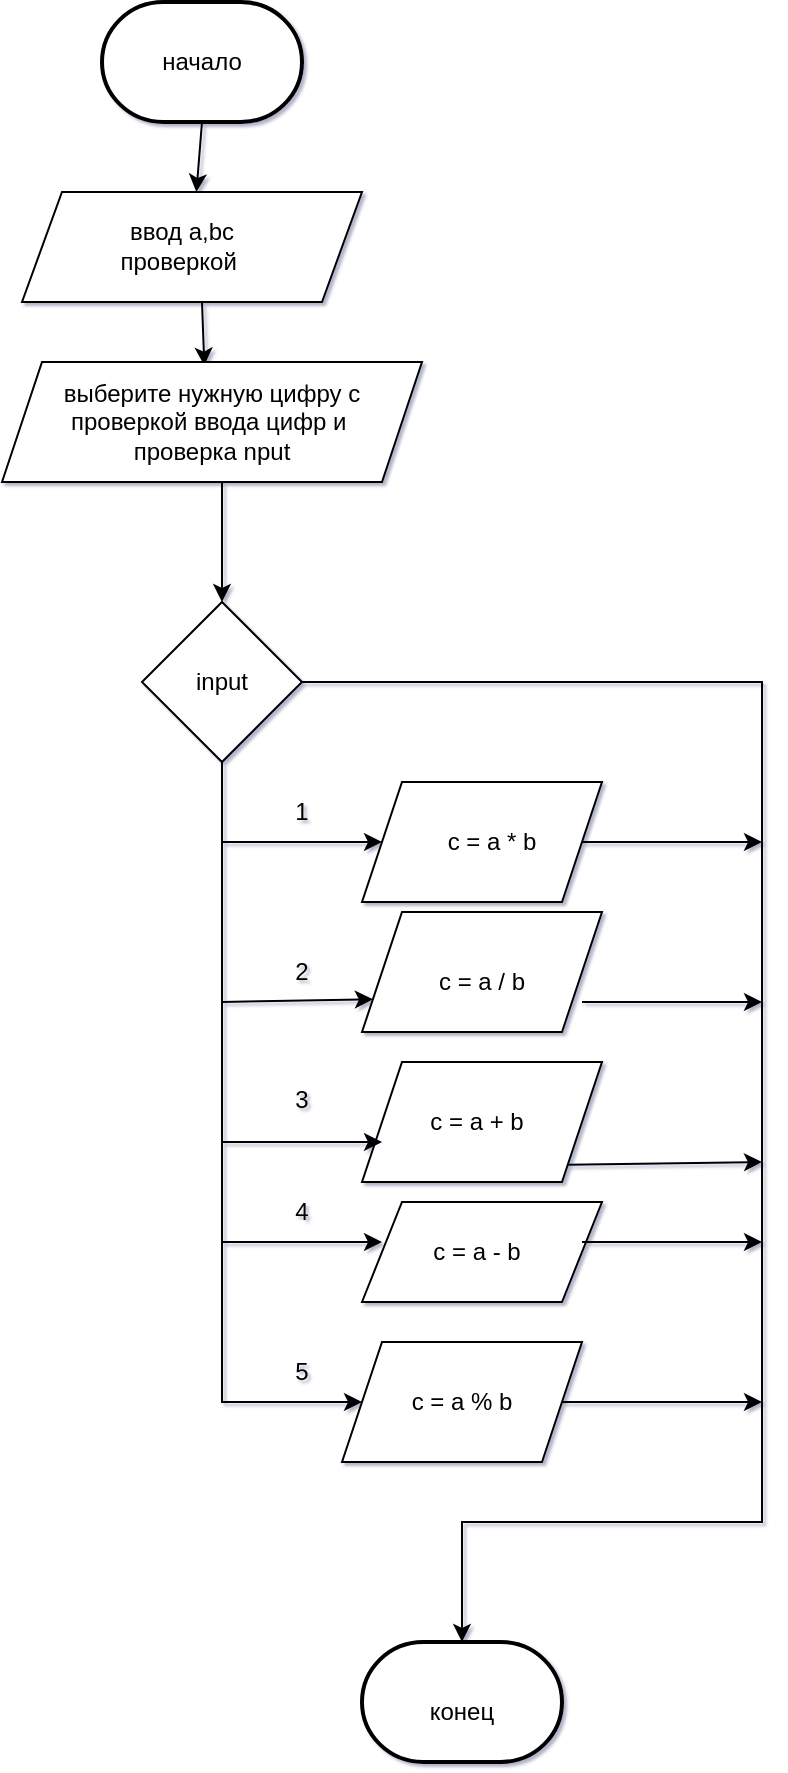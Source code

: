 <mxfile version="20.3.0" type="device"><diagram id="C5RBs43oDa-KdzZeNtuy" name="Page-1"><mxGraphModel dx="924" dy="781" grid="1" gridSize="10" guides="1" tooltips="1" connect="1" arrows="1" fold="1" page="1" pageScale="1" pageWidth="827" pageHeight="1169" math="0" shadow="1"><root><mxCell id="WIyWlLk6GJQsqaUBKTNV-0"/><mxCell id="WIyWlLk6GJQsqaUBKTNV-1" parent="WIyWlLk6GJQsqaUBKTNV-0"/><mxCell id="S0nZ6V1vKjC60AUOystu-18" style="edgeStyle=none;rounded=0;orthogonalLoop=1;jettySize=auto;html=1;exitX=0.5;exitY=1;exitDx=0;exitDy=0;exitPerimeter=0;" edge="1" parent="WIyWlLk6GJQsqaUBKTNV-1" source="S0nZ6V1vKjC60AUOystu-2" target="S0nZ6V1vKjC60AUOystu-14"><mxGeometry relative="1" as="geometry"/></mxCell><mxCell id="S0nZ6V1vKjC60AUOystu-2" value="" style="strokeWidth=2;html=1;shape=mxgraph.flowchart.terminator;whiteSpace=wrap;" vertex="1" parent="WIyWlLk6GJQsqaUBKTNV-1"><mxGeometry x="380" y="20" width="100" height="60" as="geometry"/></mxCell><mxCell id="S0nZ6V1vKjC60AUOystu-4" value="начало" style="text;html=1;strokeColor=none;fillColor=none;align=center;verticalAlign=middle;whiteSpace=wrap;rounded=0;" vertex="1" parent="WIyWlLk6GJQsqaUBKTNV-1"><mxGeometry x="400" y="30" width="60" height="40" as="geometry"/></mxCell><mxCell id="S0nZ6V1vKjC60AUOystu-10" value="Text" style="text;html=1;strokeColor=none;fillColor=none;align=center;verticalAlign=middle;whiteSpace=wrap;rounded=0;" vertex="1" parent="WIyWlLk6GJQsqaUBKTNV-1"><mxGeometry x="400" y="125" width="60" height="30" as="geometry"/></mxCell><mxCell id="S0nZ6V1vKjC60AUOystu-14" value="" style="shape=parallelogram;perimeter=parallelogramPerimeter;whiteSpace=wrap;html=1;fixedSize=1;" vertex="1" parent="WIyWlLk6GJQsqaUBKTNV-1"><mxGeometry x="340" y="115" width="170" height="55" as="geometry"/></mxCell><mxCell id="S0nZ6V1vKjC60AUOystu-47" style="edgeStyle=none;rounded=0;orthogonalLoop=1;jettySize=auto;html=1;exitX=0.5;exitY=1;exitDx=0;exitDy=0;entryX=0.593;entryY=0.03;entryDx=0;entryDy=0;entryPerimeter=0;" edge="1" parent="WIyWlLk6GJQsqaUBKTNV-1"><mxGeometry relative="1" as="geometry"><mxPoint x="430.0" y="170" as="sourcePoint"/><mxPoint x="431.16" y="201.8" as="targetPoint"/></mxGeometry></mxCell><mxCell id="S0nZ6V1vKjC60AUOystu-90" value="ввод a,bс проверкой&amp;nbsp;" style="text;html=1;strokeColor=none;fillColor=none;align=center;verticalAlign=middle;whiteSpace=wrap;rounded=0;" vertex="1" parent="WIyWlLk6GJQsqaUBKTNV-1"><mxGeometry x="390" y="127" width="60" height="30" as="geometry"/></mxCell><mxCell id="S0nZ6V1vKjC60AUOystu-94" style="edgeStyle=none;rounded=0;orthogonalLoop=1;jettySize=auto;html=1;entryX=0.5;entryY=0;entryDx=0;entryDy=0;" edge="1" parent="WIyWlLk6GJQsqaUBKTNV-1" target="S0nZ6V1vKjC60AUOystu-98"><mxGeometry relative="1" as="geometry"><mxPoint x="440" y="310" as="targetPoint"/><mxPoint x="440" y="260" as="sourcePoint"/><Array as="points"><mxPoint x="440" y="280"/></Array></mxGeometry></mxCell><mxCell id="S0nZ6V1vKjC60AUOystu-91" value="" style="shape=parallelogram;perimeter=parallelogramPerimeter;whiteSpace=wrap;html=1;fixedSize=1;" vertex="1" parent="WIyWlLk6GJQsqaUBKTNV-1"><mxGeometry x="330" y="200" width="210" height="60" as="geometry"/></mxCell><mxCell id="S0nZ6V1vKjC60AUOystu-95" value="выберите нужную цифру с проверкой ввода цифр и&amp;nbsp; проверка nput" style="text;html=1;strokeColor=none;fillColor=none;align=center;verticalAlign=middle;whiteSpace=wrap;rounded=0;" vertex="1" parent="WIyWlLk6GJQsqaUBKTNV-1"><mxGeometry x="350" y="197.5" width="170" height="65" as="geometry"/></mxCell><mxCell id="S0nZ6V1vKjC60AUOystu-98" value="" style="rhombus;whiteSpace=wrap;html=1;" vertex="1" parent="WIyWlLk6GJQsqaUBKTNV-1"><mxGeometry x="400" y="320" width="80" height="80" as="geometry"/></mxCell><mxCell id="S0nZ6V1vKjC60AUOystu-121" style="edgeStyle=orthogonalEdgeStyle;rounded=0;orthogonalLoop=1;jettySize=auto;html=1;" edge="1" parent="WIyWlLk6GJQsqaUBKTNV-1" source="S0nZ6V1vKjC60AUOystu-99"><mxGeometry relative="1" as="geometry"><mxPoint x="560" y="840" as="targetPoint"/><Array as="points"><mxPoint x="710" y="360"/><mxPoint x="710" y="780"/><mxPoint x="560" y="780"/></Array></mxGeometry></mxCell><mxCell id="S0nZ6V1vKjC60AUOystu-99" value="input" style="text;html=1;strokeColor=none;fillColor=none;align=center;verticalAlign=middle;whiteSpace=wrap;rounded=0;" vertex="1" parent="WIyWlLk6GJQsqaUBKTNV-1"><mxGeometry x="400" y="340" width="80" height="40" as="geometry"/></mxCell><mxCell id="S0nZ6V1vKjC60AUOystu-100" value="" style="endArrow=classic;html=1;rounded=0;exitX=0.5;exitY=1;exitDx=0;exitDy=0;" edge="1" parent="WIyWlLk6GJQsqaUBKTNV-1" source="S0nZ6V1vKjC60AUOystu-98"><mxGeometry width="50" height="50" relative="1" as="geometry"><mxPoint x="480" y="330" as="sourcePoint"/><mxPoint x="520" y="640" as="targetPoint"/><Array as="points"><mxPoint x="440" y="640"/></Array></mxGeometry></mxCell><mxCell id="S0nZ6V1vKjC60AUOystu-101" value="" style="endArrow=classic;html=1;rounded=0;" edge="1" parent="WIyWlLk6GJQsqaUBKTNV-1"><mxGeometry width="50" height="50" relative="1" as="geometry"><mxPoint x="440" y="440" as="sourcePoint"/><mxPoint x="520" y="440" as="targetPoint"/></mxGeometry></mxCell><mxCell id="S0nZ6V1vKjC60AUOystu-102" value="" style="shape=parallelogram;perimeter=parallelogramPerimeter;whiteSpace=wrap;html=1;fixedSize=1;" vertex="1" parent="WIyWlLk6GJQsqaUBKTNV-1"><mxGeometry x="510" y="410" width="120" height="60" as="geometry"/></mxCell><mxCell id="S0nZ6V1vKjC60AUOystu-103" value="" style="shape=parallelogram;perimeter=parallelogramPerimeter;whiteSpace=wrap;html=1;fixedSize=1;" vertex="1" parent="WIyWlLk6GJQsqaUBKTNV-1"><mxGeometry x="510" y="475" width="120" height="60" as="geometry"/></mxCell><mxCell id="S0nZ6V1vKjC60AUOystu-104" value="" style="shape=parallelogram;perimeter=parallelogramPerimeter;whiteSpace=wrap;html=1;fixedSize=1;" vertex="1" parent="WIyWlLk6GJQsqaUBKTNV-1"><mxGeometry x="510" y="550" width="120" height="60" as="geometry"/></mxCell><mxCell id="S0nZ6V1vKjC60AUOystu-105" value="" style="shape=parallelogram;perimeter=parallelogramPerimeter;whiteSpace=wrap;html=1;fixedSize=1;" vertex="1" parent="WIyWlLk6GJQsqaUBKTNV-1"><mxGeometry x="510" y="620" width="120" height="50" as="geometry"/></mxCell><mxCell id="S0nZ6V1vKjC60AUOystu-106" value="" style="endArrow=classic;html=1;rounded=0;" edge="1" parent="WIyWlLk6GJQsqaUBKTNV-1"><mxGeometry width="50" height="50" relative="1" as="geometry"><mxPoint x="440" y="590" as="sourcePoint"/><mxPoint x="520" y="590" as="targetPoint"/></mxGeometry></mxCell><mxCell id="S0nZ6V1vKjC60AUOystu-107" value="" style="endArrow=classic;html=1;rounded=0;entryX=0;entryY=0.75;entryDx=0;entryDy=0;" edge="1" parent="WIyWlLk6GJQsqaUBKTNV-1" target="S0nZ6V1vKjC60AUOystu-103"><mxGeometry width="50" height="50" relative="1" as="geometry"><mxPoint x="440" y="520" as="sourcePoint"/><mxPoint x="510" y="520" as="targetPoint"/></mxGeometry></mxCell><mxCell id="S0nZ6V1vKjC60AUOystu-108" value="" style="endArrow=classic;html=1;rounded=0;" edge="1" parent="WIyWlLk6GJQsqaUBKTNV-1" target="S0nZ6V1vKjC60AUOystu-109"><mxGeometry width="50" height="50" relative="1" as="geometry"><mxPoint x="440" y="640" as="sourcePoint"/><mxPoint x="510" y="720" as="targetPoint"/><Array as="points"><mxPoint x="440" y="720"/></Array></mxGeometry></mxCell><mxCell id="S0nZ6V1vKjC60AUOystu-109" value="" style="shape=parallelogram;perimeter=parallelogramPerimeter;whiteSpace=wrap;html=1;fixedSize=1;" vertex="1" parent="WIyWlLk6GJQsqaUBKTNV-1"><mxGeometry x="500.0" y="690" width="120" height="60" as="geometry"/></mxCell><mxCell id="S0nZ6V1vKjC60AUOystu-110" value="1" style="text;html=1;strokeColor=none;fillColor=none;align=center;verticalAlign=middle;whiteSpace=wrap;rounded=0;" vertex="1" parent="WIyWlLk6GJQsqaUBKTNV-1"><mxGeometry x="450" y="410" width="60" height="30" as="geometry"/></mxCell><mxCell id="S0nZ6V1vKjC60AUOystu-111" value="2" style="text;html=1;strokeColor=none;fillColor=none;align=center;verticalAlign=middle;whiteSpace=wrap;rounded=0;" vertex="1" parent="WIyWlLk6GJQsqaUBKTNV-1"><mxGeometry x="450" y="490" width="60" height="30" as="geometry"/></mxCell><mxCell id="S0nZ6V1vKjC60AUOystu-112" value="3" style="text;html=1;strokeColor=none;fillColor=none;align=center;verticalAlign=middle;whiteSpace=wrap;rounded=0;" vertex="1" parent="WIyWlLk6GJQsqaUBKTNV-1"><mxGeometry x="450" y="554" width="60" height="30" as="geometry"/></mxCell><mxCell id="S0nZ6V1vKjC60AUOystu-113" value="4" style="text;html=1;strokeColor=none;fillColor=none;align=center;verticalAlign=middle;whiteSpace=wrap;rounded=0;" vertex="1" parent="WIyWlLk6GJQsqaUBKTNV-1"><mxGeometry x="450" y="610" width="60" height="30" as="geometry"/></mxCell><mxCell id="S0nZ6V1vKjC60AUOystu-114" value="5" style="text;html=1;strokeColor=none;fillColor=none;align=center;verticalAlign=middle;whiteSpace=wrap;rounded=0;" vertex="1" parent="WIyWlLk6GJQsqaUBKTNV-1"><mxGeometry x="450" y="690" width="60" height="30" as="geometry"/></mxCell><mxCell id="S0nZ6V1vKjC60AUOystu-116" value="c = a * b" style="text;html=1;strokeColor=none;fillColor=none;align=center;verticalAlign=middle;whiteSpace=wrap;rounded=0;" vertex="1" parent="WIyWlLk6GJQsqaUBKTNV-1"><mxGeometry x="540" y="425" width="70" height="30" as="geometry"/></mxCell><mxCell id="S0nZ6V1vKjC60AUOystu-117" value="c = a / b" style="text;html=1;strokeColor=none;fillColor=none;align=center;verticalAlign=middle;whiteSpace=wrap;rounded=0;" vertex="1" parent="WIyWlLk6GJQsqaUBKTNV-1"><mxGeometry x="530" y="490" width="80" height="40" as="geometry"/></mxCell><mxCell id="S0nZ6V1vKjC60AUOystu-118" value="c = a + b" style="text;html=1;strokeColor=none;fillColor=none;align=center;verticalAlign=middle;whiteSpace=wrap;rounded=0;" vertex="1" parent="WIyWlLk6GJQsqaUBKTNV-1"><mxGeometry x="530" y="560" width="75" height="39" as="geometry"/></mxCell><mxCell id="S0nZ6V1vKjC60AUOystu-119" value="c = a - b" style="text;html=1;strokeColor=none;fillColor=none;align=center;verticalAlign=middle;whiteSpace=wrap;rounded=0;" vertex="1" parent="WIyWlLk6GJQsqaUBKTNV-1"><mxGeometry x="530" y="630" width="75" height="30" as="geometry"/></mxCell><mxCell id="S0nZ6V1vKjC60AUOystu-120" value="c = a % b" style="text;html=1;strokeColor=none;fillColor=none;align=center;verticalAlign=middle;whiteSpace=wrap;rounded=0;" vertex="1" parent="WIyWlLk6GJQsqaUBKTNV-1"><mxGeometry x="530" y="705" width="60" height="30" as="geometry"/></mxCell><mxCell id="S0nZ6V1vKjC60AUOystu-122" value="" style="endArrow=classic;html=1;rounded=0;exitX=1;exitY=0.5;exitDx=0;exitDy=0;" edge="1" parent="WIyWlLk6GJQsqaUBKTNV-1" source="S0nZ6V1vKjC60AUOystu-102"><mxGeometry width="50" height="50" relative="1" as="geometry"><mxPoint x="480" y="640" as="sourcePoint"/><mxPoint x="710" y="440" as="targetPoint"/></mxGeometry></mxCell><mxCell id="S0nZ6V1vKjC60AUOystu-123" value="" style="endArrow=classic;html=1;rounded=0;" edge="1" parent="WIyWlLk6GJQsqaUBKTNV-1"><mxGeometry width="50" height="50" relative="1" as="geometry"><mxPoint x="620" y="520" as="sourcePoint"/><mxPoint x="710" y="520" as="targetPoint"/></mxGeometry></mxCell><mxCell id="S0nZ6V1vKjC60AUOystu-124" value="" style="endArrow=classic;html=1;rounded=0;exitX=1;exitY=1;exitDx=0;exitDy=0;" edge="1" parent="WIyWlLk6GJQsqaUBKTNV-1" source="S0nZ6V1vKjC60AUOystu-104"><mxGeometry width="50" height="50" relative="1" as="geometry"><mxPoint x="480" y="640" as="sourcePoint"/><mxPoint x="710" y="600" as="targetPoint"/></mxGeometry></mxCell><mxCell id="S0nZ6V1vKjC60AUOystu-125" value="" style="endArrow=classic;html=1;rounded=0;" edge="1" parent="WIyWlLk6GJQsqaUBKTNV-1"><mxGeometry width="50" height="50" relative="1" as="geometry"><mxPoint x="620" y="640" as="sourcePoint"/><mxPoint x="710" y="640" as="targetPoint"/></mxGeometry></mxCell><mxCell id="S0nZ6V1vKjC60AUOystu-126" value="" style="endArrow=classic;html=1;rounded=0;exitX=1;exitY=0.5;exitDx=0;exitDy=0;" edge="1" parent="WIyWlLk6GJQsqaUBKTNV-1" source="S0nZ6V1vKjC60AUOystu-109"><mxGeometry width="50" height="50" relative="1" as="geometry"><mxPoint x="480" y="640" as="sourcePoint"/><mxPoint x="710" y="720" as="targetPoint"/></mxGeometry></mxCell><mxCell id="S0nZ6V1vKjC60AUOystu-127" value="" style="strokeWidth=2;html=1;shape=mxgraph.flowchart.terminator;whiteSpace=wrap;" vertex="1" parent="WIyWlLk6GJQsqaUBKTNV-1"><mxGeometry x="510" y="840" width="100" height="60" as="geometry"/></mxCell><mxCell id="S0nZ6V1vKjC60AUOystu-128" value="конец" style="text;html=1;strokeColor=none;fillColor=none;align=center;verticalAlign=middle;whiteSpace=wrap;rounded=0;" vertex="1" parent="WIyWlLk6GJQsqaUBKTNV-1"><mxGeometry x="530" y="860" width="60" height="30" as="geometry"/></mxCell></root></mxGraphModel></diagram></mxfile>